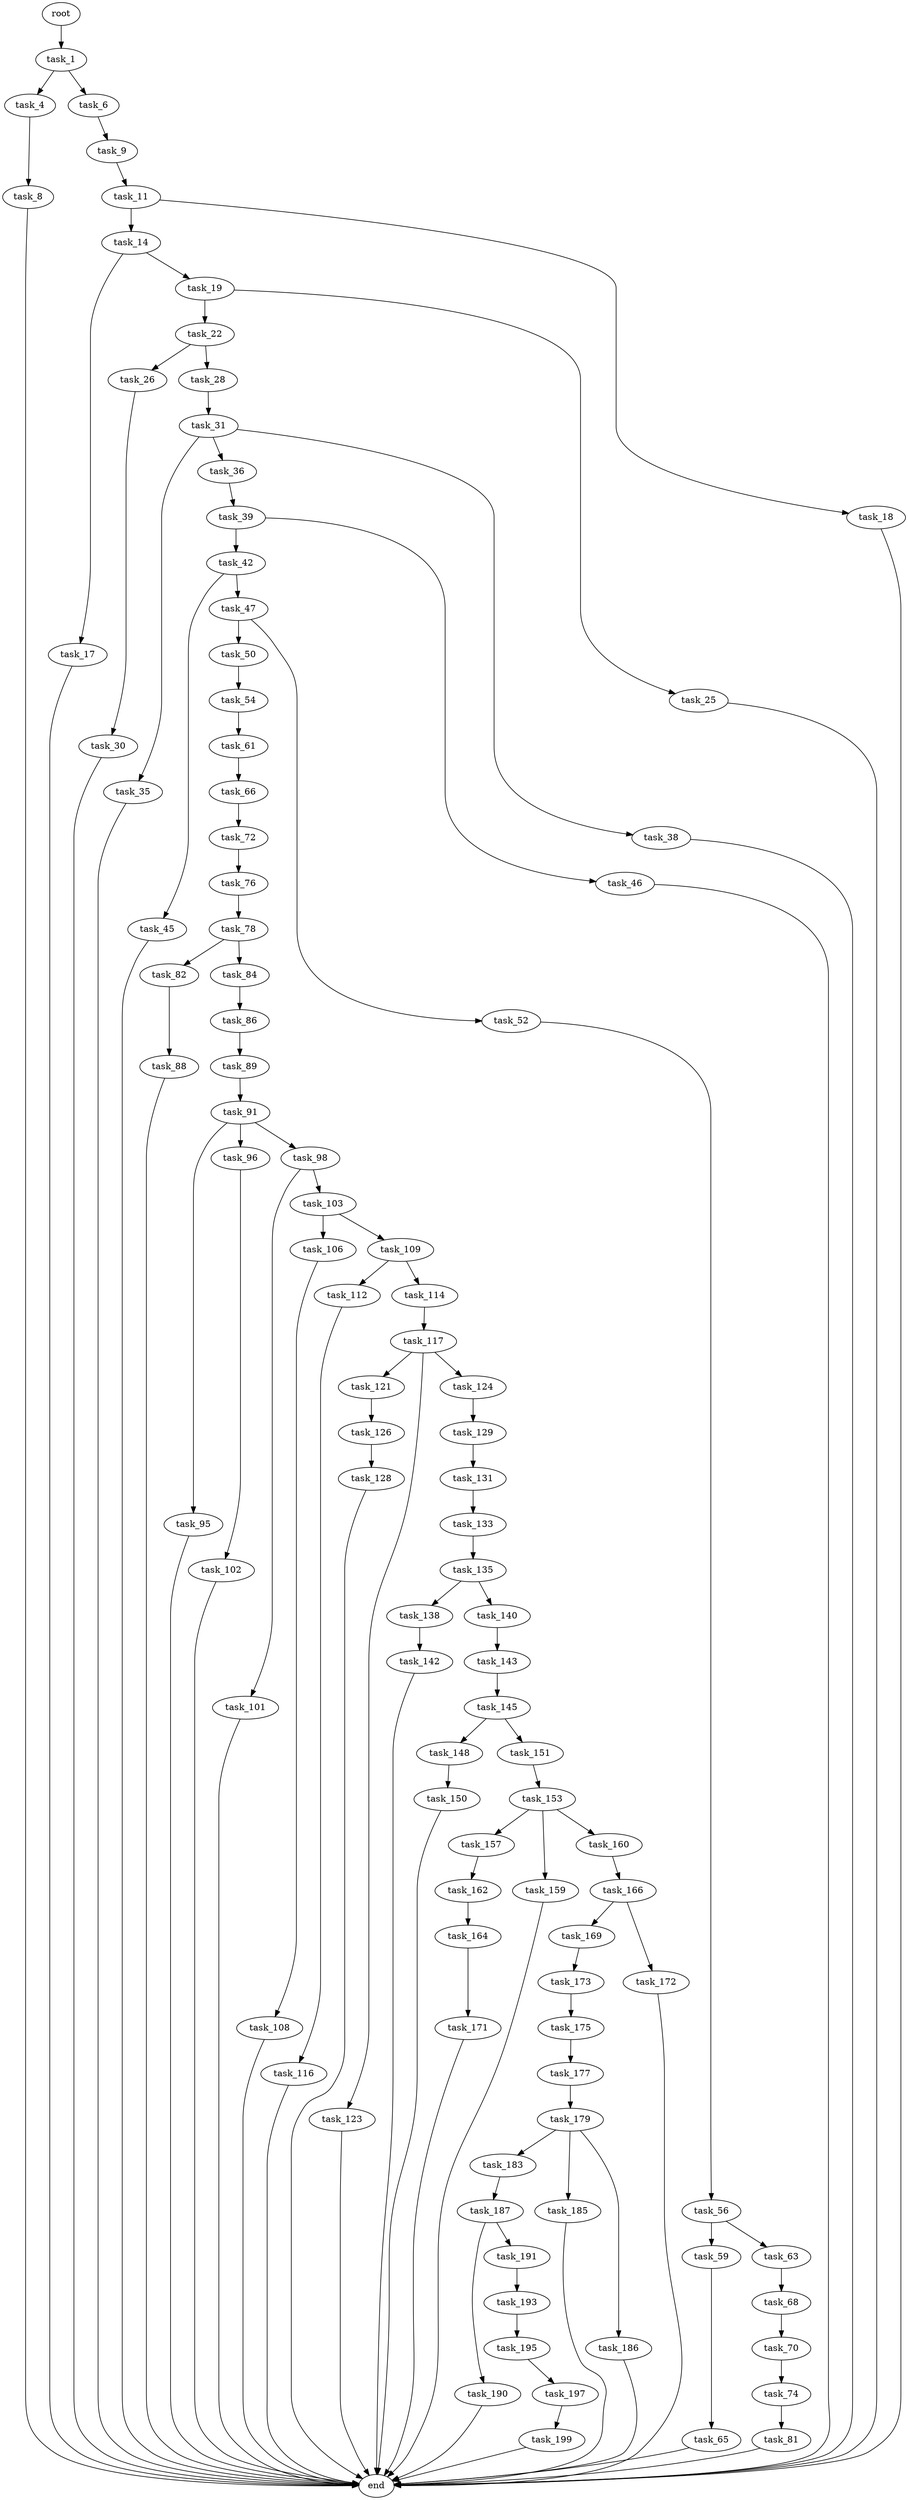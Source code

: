 digraph G {
  root [size="0.000000"];
  task_1 [size="28991029248.000000"];
  task_4 [size="715782908.000000"];
  task_6 [size="368293445632.000000"];
  task_8 [size="4148111875.000000"];
  task_9 [size="1737317268.000000"];
  task_11 [size="6423321211.000000"];
  task_14 [size="225940779806.000000"];
  task_17 [size="368293445632.000000"];
  task_18 [size="1752505014.000000"];
  task_19 [size="110789070733.000000"];
  task_22 [size="8589934592.000000"];
  task_25 [size="286748103657.000000"];
  task_26 [size="1073741824000.000000"];
  task_28 [size="72908366753.000000"];
  task_30 [size="126031142365.000000"];
  task_31 [size="43287787995.000000"];
  task_35 [size="622675484.000000"];
  task_36 [size="184310229157.000000"];
  task_38 [size="1469523102.000000"];
  task_39 [size="132214300845.000000"];
  task_42 [size="1073741824000.000000"];
  task_45 [size="1025706933300.000000"];
  task_46 [size="1977107578.000000"];
  task_47 [size="47751473781.000000"];
  task_50 [size="3600190382.000000"];
  task_52 [size="199675699044.000000"];
  task_54 [size="13239651854.000000"];
  task_56 [size="1073741824000.000000"];
  task_59 [size="38685288368.000000"];
  task_61 [size="134217728000.000000"];
  task_63 [size="782757789696.000000"];
  task_65 [size="1446794908.000000"];
  task_66 [size="7073540452.000000"];
  task_68 [size="11066441466.000000"];
  task_70 [size="368293445632.000000"];
  task_72 [size="1167473927617.000000"];
  task_74 [size="151086523227.000000"];
  task_76 [size="30493972053.000000"];
  task_78 [size="11090227176.000000"];
  task_81 [size="134217728000.000000"];
  task_82 [size="81109738986.000000"];
  task_84 [size="1073741824000.000000"];
  task_86 [size="134217728000.000000"];
  task_88 [size="22937376061.000000"];
  task_89 [size="2006420411.000000"];
  task_91 [size="549755813888.000000"];
  task_95 [size="299133850940.000000"];
  task_96 [size="1073741824000.000000"];
  task_98 [size="68719476736.000000"];
  task_101 [size="12290424806.000000"];
  task_102 [size="8589934592.000000"];
  task_103 [size="374200041572.000000"];
  task_106 [size="134217728000.000000"];
  task_108 [size="68719476736.000000"];
  task_109 [size="28991029248.000000"];
  task_112 [size="44240997382.000000"];
  task_114 [size="368293445632.000000"];
  task_116 [size="368293445632.000000"];
  task_117 [size="444294156442.000000"];
  task_121 [size="134217728000.000000"];
  task_123 [size="180583695350.000000"];
  task_124 [size="4464790636.000000"];
  task_126 [size="330112681022.000000"];
  task_128 [size="368293445632.000000"];
  task_129 [size="17564855796.000000"];
  task_131 [size="843820220123.000000"];
  task_133 [size="6806444108.000000"];
  task_135 [size="134217728000.000000"];
  task_138 [size="28991029248.000000"];
  task_140 [size="1073741824000.000000"];
  task_142 [size="251978514133.000000"];
  task_143 [size="859260287137.000000"];
  task_145 [size="231928233984.000000"];
  task_148 [size="383664599033.000000"];
  task_150 [size="134217728000.000000"];
  task_151 [size="42822884625.000000"];
  task_153 [size="19163448393.000000"];
  task_157 [size="3286376659.000000"];
  task_159 [size="89117328226.000000"];
  task_160 [size="1802873605.000000"];
  task_162 [size="854754111148.000000"];
  task_164 [size="299375369348.000000"];
  task_166 [size="368293445632.000000"];
  task_169 [size="36364761342.000000"];
  task_171 [size="1073741824000.000000"];
  task_172 [size="393421100693.000000"];
  task_173 [size="1918827725.000000"];
  task_175 [size="123949103862.000000"];
  task_177 [size="3957795538.000000"];
  task_179 [size="423871894765.000000"];
  task_183 [size="68719476736.000000"];
  task_185 [size="11546054494.000000"];
  task_186 [size="81523166232.000000"];
  task_187 [size="2941645568.000000"];
  task_190 [size="368293445632.000000"];
  task_191 [size="294529856617.000000"];
  task_193 [size="554930278661.000000"];
  task_195 [size="132290534370.000000"];
  task_197 [size="1073741824000.000000"];
  task_199 [size="782757789696.000000"];
  end [size="0.000000"];

  root -> task_1 [size="1.000000"];
  task_1 -> task_4 [size="75497472.000000"];
  task_1 -> task_6 [size="75497472.000000"];
  task_4 -> task_8 [size="33554432.000000"];
  task_6 -> task_9 [size="411041792.000000"];
  task_8 -> end [size="1.000000"];
  task_9 -> task_11 [size="33554432.000000"];
  task_11 -> task_14 [size="679477248.000000"];
  task_11 -> task_18 [size="679477248.000000"];
  task_14 -> task_17 [size="536870912.000000"];
  task_14 -> task_19 [size="536870912.000000"];
  task_17 -> end [size="1.000000"];
  task_18 -> end [size="1.000000"];
  task_19 -> task_22 [size="134217728.000000"];
  task_19 -> task_25 [size="134217728.000000"];
  task_22 -> task_26 [size="33554432.000000"];
  task_22 -> task_28 [size="33554432.000000"];
  task_25 -> end [size="1.000000"];
  task_26 -> task_30 [size="838860800.000000"];
  task_28 -> task_31 [size="134217728.000000"];
  task_30 -> end [size="1.000000"];
  task_31 -> task_35 [size="33554432.000000"];
  task_31 -> task_36 [size="33554432.000000"];
  task_31 -> task_38 [size="33554432.000000"];
  task_35 -> end [size="1.000000"];
  task_36 -> task_39 [size="679477248.000000"];
  task_38 -> end [size="1.000000"];
  task_39 -> task_42 [size="301989888.000000"];
  task_39 -> task_46 [size="301989888.000000"];
  task_42 -> task_45 [size="838860800.000000"];
  task_42 -> task_47 [size="838860800.000000"];
  task_45 -> end [size="1.000000"];
  task_46 -> end [size="1.000000"];
  task_47 -> task_50 [size="838860800.000000"];
  task_47 -> task_52 [size="838860800.000000"];
  task_50 -> task_54 [size="75497472.000000"];
  task_52 -> task_56 [size="838860800.000000"];
  task_54 -> task_61 [size="411041792.000000"];
  task_56 -> task_59 [size="838860800.000000"];
  task_56 -> task_63 [size="838860800.000000"];
  task_59 -> task_65 [size="33554432.000000"];
  task_61 -> task_66 [size="209715200.000000"];
  task_63 -> task_68 [size="679477248.000000"];
  task_65 -> end [size="1.000000"];
  task_66 -> task_72 [size="301989888.000000"];
  task_68 -> task_70 [size="301989888.000000"];
  task_70 -> task_74 [size="411041792.000000"];
  task_72 -> task_76 [size="838860800.000000"];
  task_74 -> task_81 [size="209715200.000000"];
  task_76 -> task_78 [size="679477248.000000"];
  task_78 -> task_82 [size="536870912.000000"];
  task_78 -> task_84 [size="536870912.000000"];
  task_81 -> end [size="1.000000"];
  task_82 -> task_88 [size="75497472.000000"];
  task_84 -> task_86 [size="838860800.000000"];
  task_86 -> task_89 [size="209715200.000000"];
  task_88 -> end [size="1.000000"];
  task_89 -> task_91 [size="33554432.000000"];
  task_91 -> task_95 [size="536870912.000000"];
  task_91 -> task_96 [size="536870912.000000"];
  task_91 -> task_98 [size="536870912.000000"];
  task_95 -> end [size="1.000000"];
  task_96 -> task_102 [size="838860800.000000"];
  task_98 -> task_101 [size="134217728.000000"];
  task_98 -> task_103 [size="134217728.000000"];
  task_101 -> end [size="1.000000"];
  task_102 -> end [size="1.000000"];
  task_103 -> task_106 [size="301989888.000000"];
  task_103 -> task_109 [size="301989888.000000"];
  task_106 -> task_108 [size="209715200.000000"];
  task_108 -> end [size="1.000000"];
  task_109 -> task_112 [size="75497472.000000"];
  task_109 -> task_114 [size="75497472.000000"];
  task_112 -> task_116 [size="134217728.000000"];
  task_114 -> task_117 [size="411041792.000000"];
  task_116 -> end [size="1.000000"];
  task_117 -> task_121 [size="411041792.000000"];
  task_117 -> task_123 [size="411041792.000000"];
  task_117 -> task_124 [size="411041792.000000"];
  task_121 -> task_126 [size="209715200.000000"];
  task_123 -> end [size="1.000000"];
  task_124 -> task_129 [size="134217728.000000"];
  task_126 -> task_128 [size="679477248.000000"];
  task_128 -> end [size="1.000000"];
  task_129 -> task_131 [size="536870912.000000"];
  task_131 -> task_133 [size="679477248.000000"];
  task_133 -> task_135 [size="209715200.000000"];
  task_135 -> task_138 [size="209715200.000000"];
  task_135 -> task_140 [size="209715200.000000"];
  task_138 -> task_142 [size="75497472.000000"];
  task_140 -> task_143 [size="838860800.000000"];
  task_142 -> end [size="1.000000"];
  task_143 -> task_145 [size="536870912.000000"];
  task_145 -> task_148 [size="301989888.000000"];
  task_145 -> task_151 [size="301989888.000000"];
  task_148 -> task_150 [size="411041792.000000"];
  task_150 -> end [size="1.000000"];
  task_151 -> task_153 [size="679477248.000000"];
  task_153 -> task_157 [size="301989888.000000"];
  task_153 -> task_159 [size="301989888.000000"];
  task_153 -> task_160 [size="301989888.000000"];
  task_157 -> task_162 [size="209715200.000000"];
  task_159 -> end [size="1.000000"];
  task_160 -> task_166 [size="134217728.000000"];
  task_162 -> task_164 [size="679477248.000000"];
  task_164 -> task_171 [size="411041792.000000"];
  task_166 -> task_169 [size="411041792.000000"];
  task_166 -> task_172 [size="411041792.000000"];
  task_169 -> task_173 [size="75497472.000000"];
  task_171 -> end [size="1.000000"];
  task_172 -> end [size="1.000000"];
  task_173 -> task_175 [size="33554432.000000"];
  task_175 -> task_177 [size="411041792.000000"];
  task_177 -> task_179 [size="75497472.000000"];
  task_179 -> task_183 [size="301989888.000000"];
  task_179 -> task_185 [size="301989888.000000"];
  task_179 -> task_186 [size="301989888.000000"];
  task_183 -> task_187 [size="134217728.000000"];
  task_185 -> end [size="1.000000"];
  task_186 -> end [size="1.000000"];
  task_187 -> task_190 [size="209715200.000000"];
  task_187 -> task_191 [size="209715200.000000"];
  task_190 -> end [size="1.000000"];
  task_191 -> task_193 [size="411041792.000000"];
  task_193 -> task_195 [size="838860800.000000"];
  task_195 -> task_197 [size="301989888.000000"];
  task_197 -> task_199 [size="838860800.000000"];
  task_199 -> end [size="1.000000"];
}
